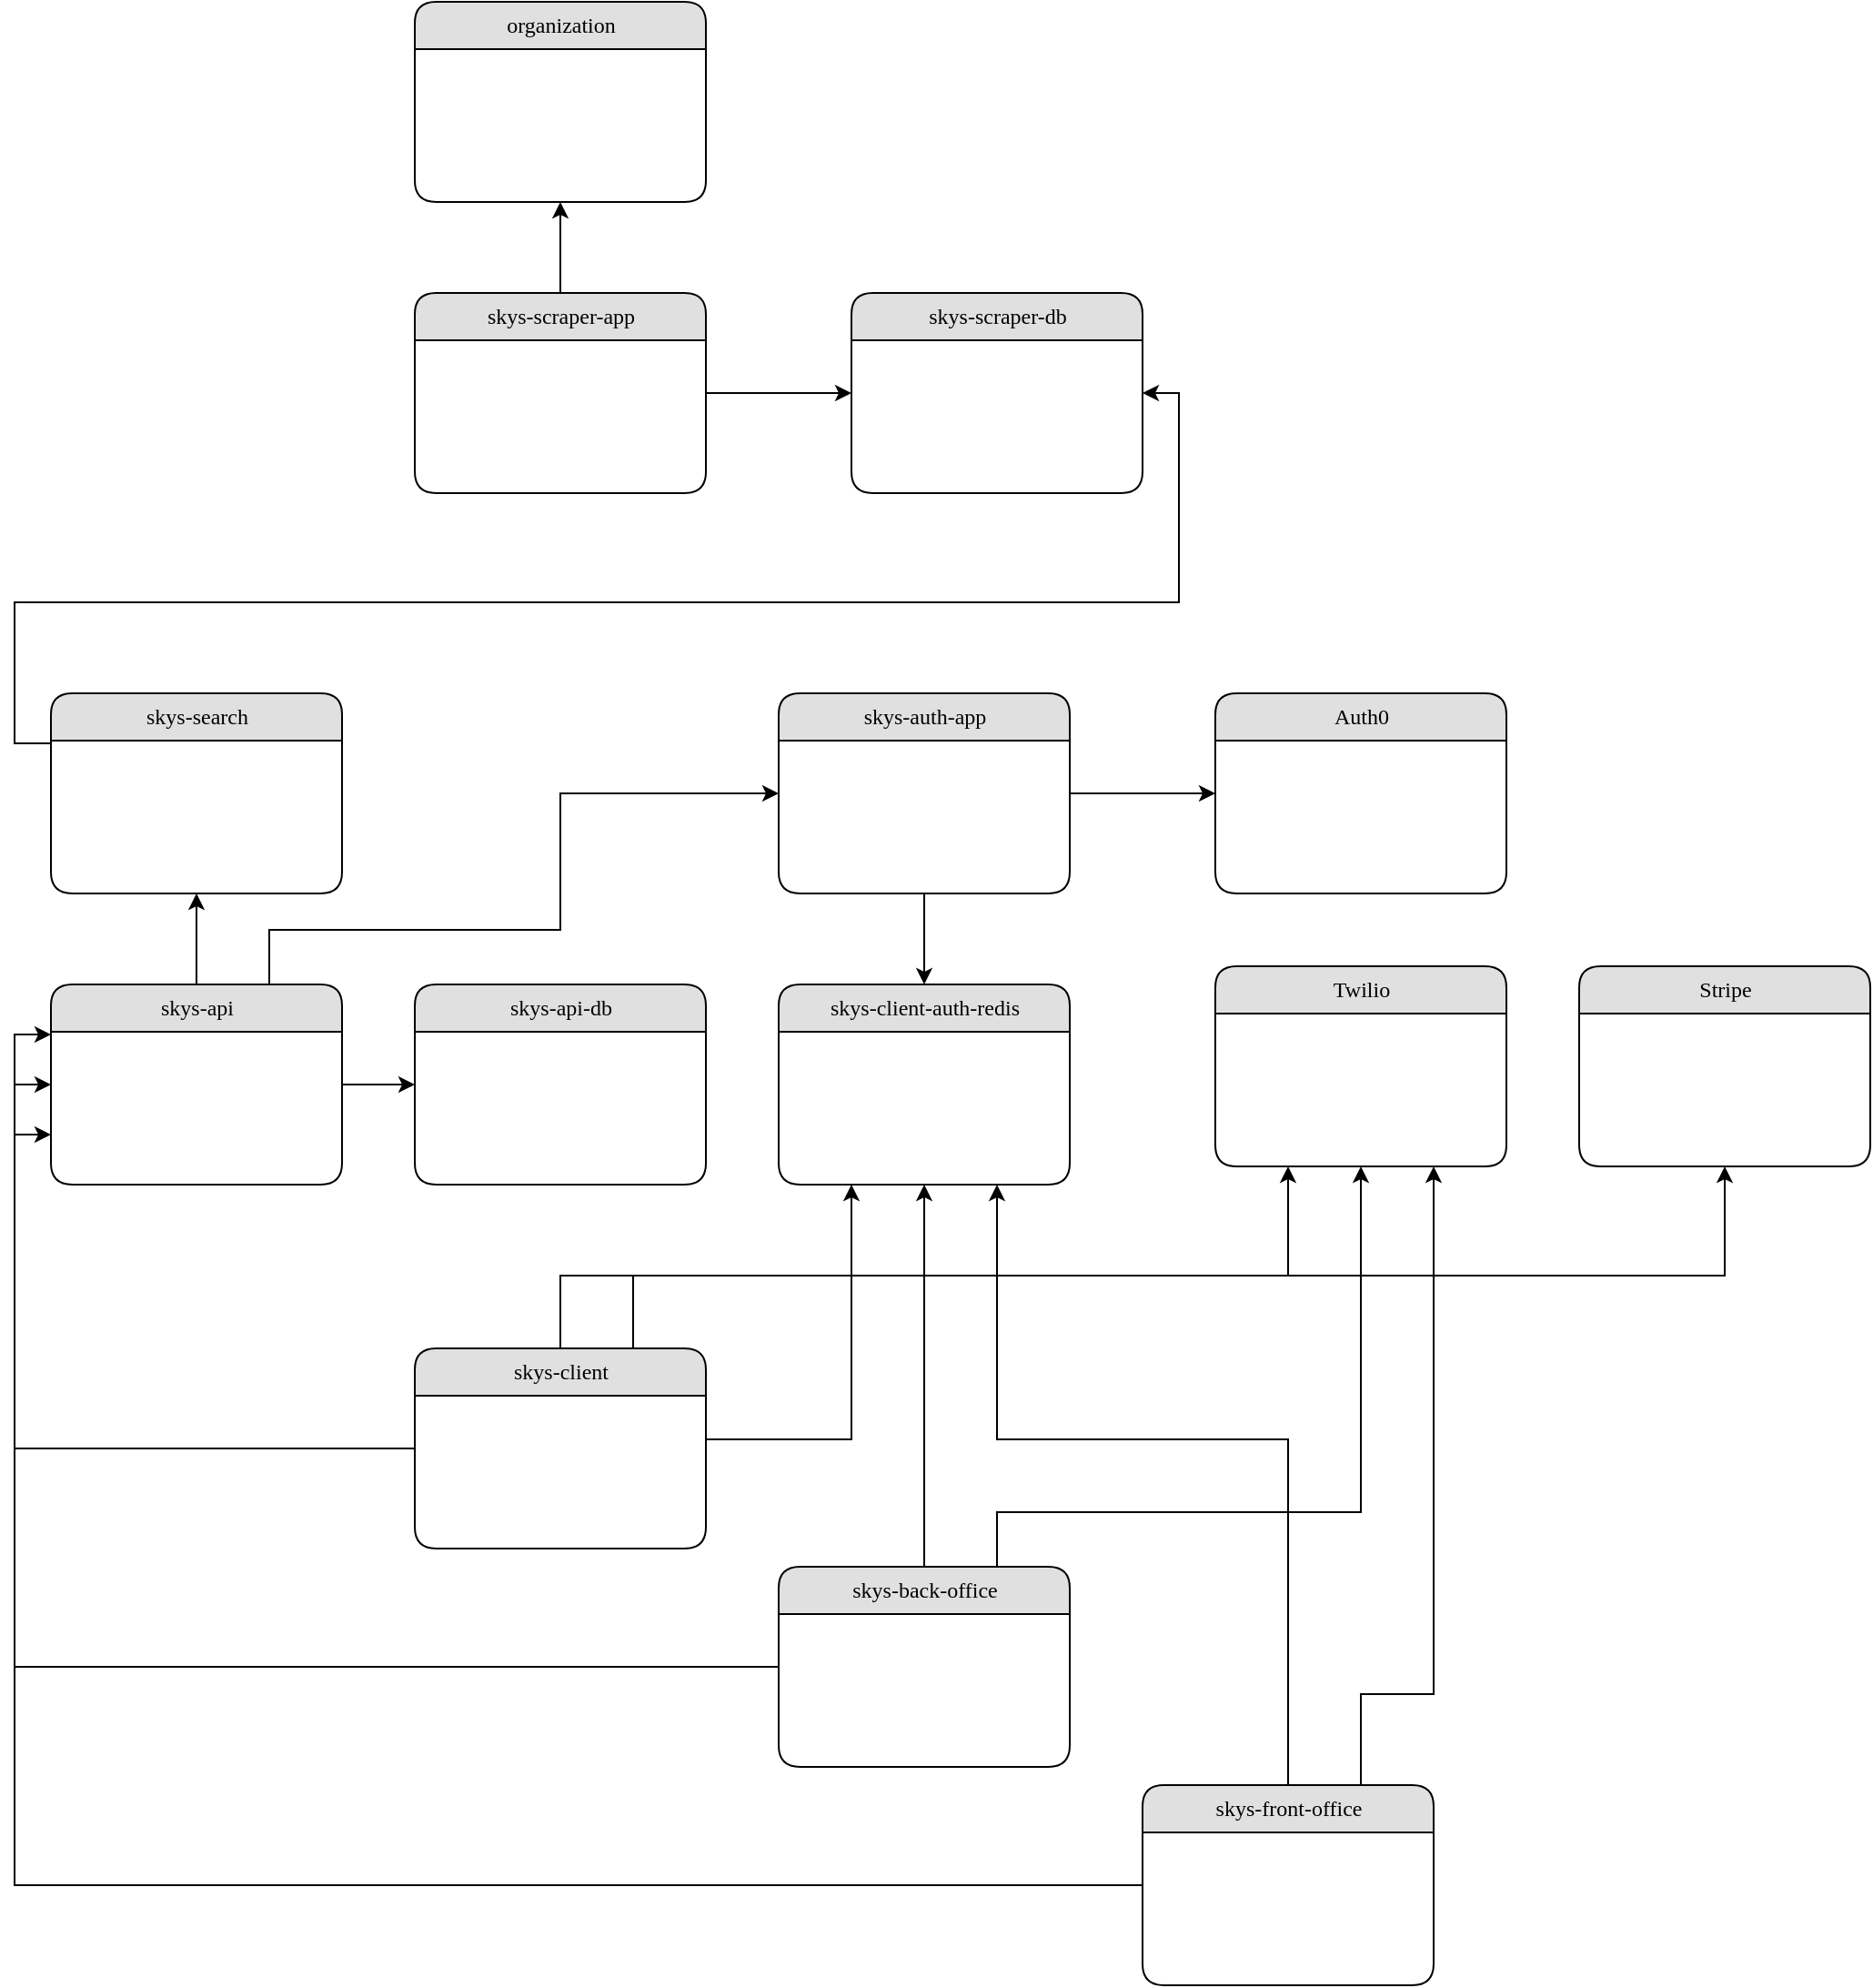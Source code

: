 <mxfile version="14.9.2" type="github">
  <diagram name="Page-1" id="b520641d-4fe3-3701-9064-5fc419738815">
    <mxGraphModel dx="1426" dy="713" grid="1" gridSize="10" guides="1" tooltips="1" connect="1" arrows="1" fold="1" page="1" pageScale="1" pageWidth="1100" pageHeight="850" background="none" math="0" shadow="0">
      <root>
        <mxCell id="0" />
        <mxCell id="1" parent="0" />
        <mxCell id="21ea969265ad0168-6" value="skys-scraper-app" style="swimlane;html=1;fontStyle=0;childLayout=stackLayout;horizontal=1;startSize=26;fillColor=#e0e0e0;horizontalStack=0;resizeParent=1;resizeLast=0;collapsible=1;marginBottom=0;swimlaneFillColor=#ffffff;align=center;rounded=1;shadow=0;comic=0;labelBackgroundColor=none;strokeWidth=1;fontFamily=Verdana;fontSize=12" parent="1" vertex="1">
          <mxGeometry x="400" y="230" width="160" height="110" as="geometry" />
        </mxCell>
        <mxCell id="fGuZKsi3WAYE4g1c1sPs-29" value="" style="edgeStyle=orthogonalEdgeStyle;rounded=0;orthogonalLoop=1;jettySize=auto;html=1;entryX=0;entryY=0.5;entryDx=0;entryDy=0;exitX=1;exitY=0.5;exitDx=0;exitDy=0;" parent="1" source="21ea969265ad0168-10" target="fGuZKsi3WAYE4g1c1sPs-25" edge="1">
          <mxGeometry relative="1" as="geometry">
            <mxPoint x="760" y="489" as="sourcePoint" />
            <mxPoint x="840" y="489" as="targetPoint" />
          </mxGeometry>
        </mxCell>
        <mxCell id="fGuZKsi3WAYE4g1c1sPs-44" style="edgeStyle=orthogonalEdgeStyle;rounded=0;orthogonalLoop=1;jettySize=auto;html=1;exitX=0.5;exitY=1;exitDx=0;exitDy=0;entryX=0.5;entryY=0;entryDx=0;entryDy=0;" parent="1" source="21ea969265ad0168-10" target="fGuZKsi3WAYE4g1c1sPs-32" edge="1">
          <mxGeometry relative="1" as="geometry" />
        </mxCell>
        <mxCell id="21ea969265ad0168-10" value="skys-auth-app" style="swimlane;html=1;fontStyle=0;childLayout=stackLayout;horizontal=1;startSize=26;fillColor=#e0e0e0;horizontalStack=0;resizeParent=1;resizeLast=0;collapsible=1;marginBottom=0;swimlaneFillColor=#ffffff;align=center;rounded=1;shadow=0;comic=0;labelBackgroundColor=none;strokeWidth=1;fontFamily=Verdana;fontSize=12" parent="1" vertex="1">
          <mxGeometry x="600" y="450" width="160" height="110" as="geometry" />
        </mxCell>
        <mxCell id="fGuZKsi3WAYE4g1c1sPs-3" value="" style="edgeStyle=orthogonalEdgeStyle;rounded=0;orthogonalLoop=1;jettySize=auto;html=1;entryX=0.25;entryY=1;entryDx=0;entryDy=0;" parent="1" source="21ea969265ad0168-14" target="fGuZKsi3WAYE4g1c1sPs-32" edge="1">
          <mxGeometry relative="1" as="geometry">
            <mxPoint x="580" y="720" as="targetPoint" />
            <Array as="points">
              <mxPoint x="640" y="860" />
            </Array>
          </mxGeometry>
        </mxCell>
        <mxCell id="Aex3k5U7qbUdG8koAFyI-6" style="edgeStyle=orthogonalEdgeStyle;rounded=0;orthogonalLoop=1;jettySize=auto;html=1;exitX=0.75;exitY=0;exitDx=0;exitDy=0;entryX=0.5;entryY=1;entryDx=0;entryDy=0;" edge="1" parent="1" source="21ea969265ad0168-14" target="Aex3k5U7qbUdG8koAFyI-9">
          <mxGeometry relative="1" as="geometry">
            <Array as="points">
              <mxPoint x="520" y="770" />
              <mxPoint x="1120" y="770" />
            </Array>
          </mxGeometry>
        </mxCell>
        <mxCell id="Aex3k5U7qbUdG8koAFyI-10" style="edgeStyle=orthogonalEdgeStyle;rounded=0;orthogonalLoop=1;jettySize=auto;html=1;exitX=0.5;exitY=0;exitDx=0;exitDy=0;entryX=0.25;entryY=1;entryDx=0;entryDy=0;" edge="1" parent="1" source="21ea969265ad0168-14" target="Aex3k5U7qbUdG8koAFyI-5">
          <mxGeometry relative="1" as="geometry">
            <Array as="points">
              <mxPoint x="480" y="770" />
              <mxPoint x="880" y="770" />
            </Array>
          </mxGeometry>
        </mxCell>
        <mxCell id="21ea969265ad0168-14" value="skys-client" style="swimlane;html=1;fontStyle=0;childLayout=stackLayout;horizontal=1;startSize=26;fillColor=#e0e0e0;horizontalStack=0;resizeParent=1;resizeLast=0;collapsible=1;marginBottom=0;swimlaneFillColor=#ffffff;align=center;rounded=1;shadow=0;comic=0;labelBackgroundColor=none;strokeWidth=1;fontFamily=Verdana;fontSize=12" parent="1" vertex="1">
          <mxGeometry x="400" y="810" width="160" height="110" as="geometry" />
        </mxCell>
        <mxCell id="fGuZKsi3WAYE4g1c1sPs-8" value="skys-scraper-db" style="swimlane;html=1;fontStyle=0;childLayout=stackLayout;horizontal=1;startSize=26;fillColor=#e0e0e0;horizontalStack=0;resizeParent=1;resizeLast=0;collapsible=1;marginBottom=0;swimlaneFillColor=#ffffff;align=center;rounded=1;shadow=0;comic=0;labelBackgroundColor=none;strokeWidth=1;fontFamily=Verdana;fontSize=12" parent="1" vertex="1">
          <mxGeometry x="640" y="230" width="160" height="110" as="geometry" />
        </mxCell>
        <mxCell id="fGuZKsi3WAYE4g1c1sPs-12" value="organization" style="swimlane;html=1;fontStyle=0;childLayout=stackLayout;horizontal=1;startSize=26;fillColor=#e0e0e0;horizontalStack=0;resizeParent=1;resizeLast=0;collapsible=1;marginBottom=0;swimlaneFillColor=#ffffff;align=center;rounded=1;shadow=0;comic=0;labelBackgroundColor=none;strokeWidth=1;fontFamily=Verdana;fontSize=12" parent="1" vertex="1">
          <mxGeometry x="400" y="70" width="160" height="110" as="geometry" />
        </mxCell>
        <mxCell id="fGuZKsi3WAYE4g1c1sPs-16" value="" style="edgeStyle=orthogonalEdgeStyle;rounded=0;orthogonalLoop=1;jettySize=auto;html=1;exitX=0.5;exitY=0;exitDx=0;exitDy=0;entryX=0.5;entryY=1;entryDx=0;entryDy=0;" parent="1" source="21ea969265ad0168-6" target="fGuZKsi3WAYE4g1c1sPs-12" edge="1">
          <mxGeometry relative="1" as="geometry">
            <mxPoint x="610" y="200" as="targetPoint" />
          </mxGeometry>
        </mxCell>
        <mxCell id="fGuZKsi3WAYE4g1c1sPs-19" value="" style="edgeStyle=orthogonalEdgeStyle;rounded=0;orthogonalLoop=1;jettySize=auto;html=1;entryX=0;entryY=0.5;entryDx=0;entryDy=0;exitX=1;exitY=0.5;exitDx=0;exitDy=0;" parent="1" source="21ea969265ad0168-6" target="fGuZKsi3WAYE4g1c1sPs-8" edge="1">
          <mxGeometry relative="1" as="geometry">
            <mxPoint x="560" y="269" as="sourcePoint" />
            <mxPoint x="640" y="295" as="targetPoint" />
          </mxGeometry>
        </mxCell>
        <mxCell id="fGuZKsi3WAYE4g1c1sPs-24" value="" style="edgeStyle=orthogonalEdgeStyle;rounded=0;orthogonalLoop=1;jettySize=auto;html=1;entryX=1;entryY=0.5;entryDx=0;entryDy=0;exitX=0;exitY=0.25;exitDx=0;exitDy=0;" parent="1" source="fGuZKsi3WAYE4g1c1sPs-20" target="fGuZKsi3WAYE4g1c1sPs-8" edge="1">
          <mxGeometry relative="1" as="geometry">
            <mxPoint x="400" y="429" as="sourcePoint" />
            <mxPoint x="800" y="295" as="targetPoint" />
            <Array as="points">
              <mxPoint x="180" y="478" />
              <mxPoint x="180" y="400" />
              <mxPoint x="820" y="400" />
              <mxPoint x="820" y="285" />
            </Array>
          </mxGeometry>
        </mxCell>
        <mxCell id="fGuZKsi3WAYE4g1c1sPs-20" value="skys-search" style="swimlane;html=1;fontStyle=0;childLayout=stackLayout;horizontal=1;startSize=26;fillColor=#e0e0e0;horizontalStack=0;resizeParent=1;resizeLast=0;collapsible=1;marginBottom=0;swimlaneFillColor=#ffffff;align=center;rounded=1;shadow=0;comic=0;labelBackgroundColor=none;strokeWidth=1;fontFamily=Verdana;fontSize=12" parent="1" vertex="1">
          <mxGeometry x="200" y="450" width="160" height="110" as="geometry" />
        </mxCell>
        <mxCell id="fGuZKsi3WAYE4g1c1sPs-25" value="Auth0" style="swimlane;html=1;fontStyle=0;childLayout=stackLayout;horizontal=1;startSize=26;fillColor=#e0e0e0;horizontalStack=0;resizeParent=1;resizeLast=0;collapsible=1;marginBottom=0;swimlaneFillColor=#ffffff;align=center;rounded=1;shadow=0;comic=0;labelBackgroundColor=none;strokeWidth=1;fontFamily=Verdana;fontSize=12" parent="1" vertex="1">
          <mxGeometry x="840" y="450" width="160" height="110" as="geometry" />
        </mxCell>
        <mxCell id="fGuZKsi3WAYE4g1c1sPs-32" value="skys-client-auth-redis" style="swimlane;html=1;fontStyle=0;childLayout=stackLayout;horizontal=1;startSize=26;fillColor=#e0e0e0;horizontalStack=0;resizeParent=1;resizeLast=0;collapsible=1;marginBottom=0;swimlaneFillColor=#ffffff;align=center;rounded=1;shadow=0;comic=0;labelBackgroundColor=none;strokeWidth=1;fontFamily=Verdana;fontSize=12" parent="1" vertex="1">
          <mxGeometry x="600" y="610" width="160" height="110" as="geometry" />
        </mxCell>
        <mxCell id="fGuZKsi3WAYE4g1c1sPs-41" style="edgeStyle=orthogonalEdgeStyle;rounded=0;orthogonalLoop=1;jettySize=auto;html=1;exitX=0;exitY=0.5;exitDx=0;exitDy=0;entryX=0;entryY=0.25;entryDx=0;entryDy=0;" parent="1" source="21ea969265ad0168-14" target="fGuZKsi3WAYE4g1c1sPs-51" edge="1">
          <mxGeometry relative="1" as="geometry">
            <mxPoint x="330" y="515" as="targetPoint" />
            <mxPoint x="400" y="809" as="sourcePoint" />
          </mxGeometry>
        </mxCell>
        <mxCell id="fGuZKsi3WAYE4g1c1sPs-47" style="edgeStyle=orthogonalEdgeStyle;rounded=0;orthogonalLoop=1;jettySize=auto;html=1;exitX=0.5;exitY=0;exitDx=0;exitDy=0;entryX=0.5;entryY=1;entryDx=0;entryDy=0;" parent="1" source="fGuZKsi3WAYE4g1c1sPs-45" target="fGuZKsi3WAYE4g1c1sPs-32" edge="1">
          <mxGeometry relative="1" as="geometry">
            <Array as="points">
              <mxPoint x="680" y="800" />
              <mxPoint x="680" y="800" />
            </Array>
          </mxGeometry>
        </mxCell>
        <mxCell id="fGuZKsi3WAYE4g1c1sPs-49" style="edgeStyle=orthogonalEdgeStyle;rounded=0;orthogonalLoop=1;jettySize=auto;html=1;exitX=0;exitY=0.5;exitDx=0;exitDy=0;entryX=0;entryY=0.5;entryDx=0;entryDy=0;" parent="1" source="fGuZKsi3WAYE4g1c1sPs-45" target="fGuZKsi3WAYE4g1c1sPs-51" edge="1">
          <mxGeometry relative="1" as="geometry" />
        </mxCell>
        <mxCell id="Aex3k5U7qbUdG8koAFyI-7" style="edgeStyle=orthogonalEdgeStyle;rounded=0;orthogonalLoop=1;jettySize=auto;html=1;exitX=0.75;exitY=0;exitDx=0;exitDy=0;entryX=0.5;entryY=1;entryDx=0;entryDy=0;" edge="1" parent="1" source="fGuZKsi3WAYE4g1c1sPs-45" target="Aex3k5U7qbUdG8koAFyI-5">
          <mxGeometry relative="1" as="geometry">
            <Array as="points">
              <mxPoint x="720" y="900" />
              <mxPoint x="920" y="900" />
            </Array>
          </mxGeometry>
        </mxCell>
        <mxCell id="fGuZKsi3WAYE4g1c1sPs-45" value="skys-back-office" style="swimlane;html=1;fontStyle=0;childLayout=stackLayout;horizontal=1;startSize=26;fillColor=#e0e0e0;horizontalStack=0;resizeParent=1;resizeLast=0;collapsible=1;marginBottom=0;swimlaneFillColor=#ffffff;align=center;rounded=1;shadow=0;comic=0;labelBackgroundColor=none;strokeWidth=1;fontFamily=Verdana;fontSize=12" parent="1" vertex="1">
          <mxGeometry x="600" y="930" width="160" height="110" as="geometry" />
        </mxCell>
        <mxCell id="fGuZKsi3WAYE4g1c1sPs-48" style="edgeStyle=orthogonalEdgeStyle;rounded=0;orthogonalLoop=1;jettySize=auto;html=1;exitX=0.5;exitY=0;exitDx=0;exitDy=0;entryX=0.75;entryY=1;entryDx=0;entryDy=0;" parent="1" source="fGuZKsi3WAYE4g1c1sPs-46" target="fGuZKsi3WAYE4g1c1sPs-32" edge="1">
          <mxGeometry relative="1" as="geometry">
            <Array as="points">
              <mxPoint x="880" y="860" />
              <mxPoint x="720" y="860" />
            </Array>
          </mxGeometry>
        </mxCell>
        <mxCell id="fGuZKsi3WAYE4g1c1sPs-50" style="edgeStyle=orthogonalEdgeStyle;rounded=0;orthogonalLoop=1;jettySize=auto;html=1;exitX=0;exitY=0.5;exitDx=0;exitDy=0;entryX=0;entryY=0.75;entryDx=0;entryDy=0;" parent="1" source="fGuZKsi3WAYE4g1c1sPs-46" target="fGuZKsi3WAYE4g1c1sPs-51" edge="1">
          <mxGeometry relative="1" as="geometry" />
        </mxCell>
        <mxCell id="Aex3k5U7qbUdG8koAFyI-8" style="edgeStyle=orthogonalEdgeStyle;rounded=0;orthogonalLoop=1;jettySize=auto;html=1;exitX=0.75;exitY=0;exitDx=0;exitDy=0;entryX=0.75;entryY=1;entryDx=0;entryDy=0;" edge="1" parent="1" source="fGuZKsi3WAYE4g1c1sPs-46" target="Aex3k5U7qbUdG8koAFyI-5">
          <mxGeometry relative="1" as="geometry">
            <Array as="points">
              <mxPoint x="920" y="1000" />
              <mxPoint x="960" y="1000" />
            </Array>
          </mxGeometry>
        </mxCell>
        <mxCell id="fGuZKsi3WAYE4g1c1sPs-46" value="skys-front-office" style="swimlane;html=1;fontStyle=0;childLayout=stackLayout;horizontal=1;startSize=26;fillColor=#e0e0e0;horizontalStack=0;resizeParent=1;resizeLast=0;collapsible=1;marginBottom=0;swimlaneFillColor=#ffffff;align=center;rounded=1;shadow=0;comic=0;labelBackgroundColor=none;strokeWidth=1;fontFamily=Verdana;fontSize=12" parent="1" vertex="1">
          <mxGeometry x="800" y="1050" width="160" height="110" as="geometry" />
        </mxCell>
        <mxCell id="fGuZKsi3WAYE4g1c1sPs-52" style="edgeStyle=orthogonalEdgeStyle;rounded=0;orthogonalLoop=1;jettySize=auto;html=1;exitX=0.5;exitY=0;exitDx=0;exitDy=0;entryX=0.5;entryY=1;entryDx=0;entryDy=0;" parent="1" source="fGuZKsi3WAYE4g1c1sPs-51" target="fGuZKsi3WAYE4g1c1sPs-20" edge="1">
          <mxGeometry relative="1" as="geometry" />
        </mxCell>
        <mxCell id="Aex3k5U7qbUdG8koAFyI-2" style="edgeStyle=orthogonalEdgeStyle;rounded=0;orthogonalLoop=1;jettySize=auto;html=1;exitX=1;exitY=0.5;exitDx=0;exitDy=0;entryX=0;entryY=0.5;entryDx=0;entryDy=0;" edge="1" parent="1" source="fGuZKsi3WAYE4g1c1sPs-51" target="Aex3k5U7qbUdG8koAFyI-1">
          <mxGeometry relative="1" as="geometry" />
        </mxCell>
        <mxCell id="Aex3k5U7qbUdG8koAFyI-4" style="edgeStyle=orthogonalEdgeStyle;rounded=0;orthogonalLoop=1;jettySize=auto;html=1;exitX=0.75;exitY=0;exitDx=0;exitDy=0;entryX=0;entryY=0.5;entryDx=0;entryDy=0;" edge="1" parent="1" source="fGuZKsi3WAYE4g1c1sPs-51" target="21ea969265ad0168-10">
          <mxGeometry relative="1" as="geometry">
            <Array as="points">
              <mxPoint x="320" y="580" />
              <mxPoint x="480" y="580" />
              <mxPoint x="480" y="505" />
            </Array>
          </mxGeometry>
        </mxCell>
        <mxCell id="fGuZKsi3WAYE4g1c1sPs-51" value="skys-api" style="swimlane;html=1;fontStyle=0;childLayout=stackLayout;horizontal=1;startSize=26;fillColor=#e0e0e0;horizontalStack=0;resizeParent=1;resizeLast=0;collapsible=1;marginBottom=0;swimlaneFillColor=#ffffff;align=center;rounded=1;shadow=0;comic=0;labelBackgroundColor=none;strokeWidth=1;fontFamily=Verdana;fontSize=12" parent="1" vertex="1">
          <mxGeometry x="200" y="610" width="160" height="110" as="geometry" />
        </mxCell>
        <mxCell id="Aex3k5U7qbUdG8koAFyI-1" value="skys-api-db" style="swimlane;html=1;fontStyle=0;childLayout=stackLayout;horizontal=1;startSize=26;fillColor=#e0e0e0;horizontalStack=0;resizeParent=1;resizeLast=0;collapsible=1;marginBottom=0;swimlaneFillColor=#ffffff;align=center;rounded=1;shadow=0;comic=0;labelBackgroundColor=none;strokeWidth=1;fontFamily=Verdana;fontSize=12" vertex="1" parent="1">
          <mxGeometry x="400" y="610" width="160" height="110" as="geometry" />
        </mxCell>
        <mxCell id="Aex3k5U7qbUdG8koAFyI-5" value="Twilio" style="swimlane;html=1;fontStyle=0;childLayout=stackLayout;horizontal=1;startSize=26;fillColor=#e0e0e0;horizontalStack=0;resizeParent=1;resizeLast=0;collapsible=1;marginBottom=0;swimlaneFillColor=#ffffff;align=center;rounded=1;shadow=0;comic=0;labelBackgroundColor=none;strokeWidth=1;fontFamily=Verdana;fontSize=12" vertex="1" parent="1">
          <mxGeometry x="840" y="600" width="160" height="110" as="geometry" />
        </mxCell>
        <mxCell id="Aex3k5U7qbUdG8koAFyI-9" value="Stripe" style="swimlane;html=1;fontStyle=0;childLayout=stackLayout;horizontal=1;startSize=26;fillColor=#e0e0e0;horizontalStack=0;resizeParent=1;resizeLast=0;collapsible=1;marginBottom=0;swimlaneFillColor=#ffffff;align=center;rounded=1;shadow=0;comic=0;labelBackgroundColor=none;strokeWidth=1;fontFamily=Verdana;fontSize=12" vertex="1" parent="1">
          <mxGeometry x="1040" y="600" width="160" height="110" as="geometry" />
        </mxCell>
      </root>
    </mxGraphModel>
  </diagram>
</mxfile>
